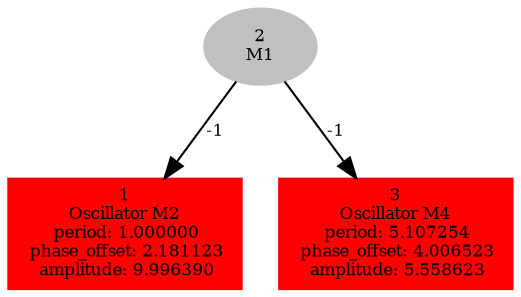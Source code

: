  digraph g{ forcelabels=true;
1 [label=<1<BR />Oscillator M2<BR /> period: 1.000000<BR /> phase_offset: 2.181123<BR /> amplitude: 9.996390>, shape=box,color=red,style=filled,fontsize=8];2[label=<2<BR/>M1>,color="grey",style=filled,fontsize=8];
3 [label=<3<BR />Oscillator M4<BR /> period: 5.107254<BR /> phase_offset: 4.006523<BR /> amplitude: 5.558623>, shape=box,color=red,style=filled,fontsize=8];2 -> 1[label="-1 ",fontsize="8"];
2 -> 3[label="-1 ",fontsize="8"];
 }
